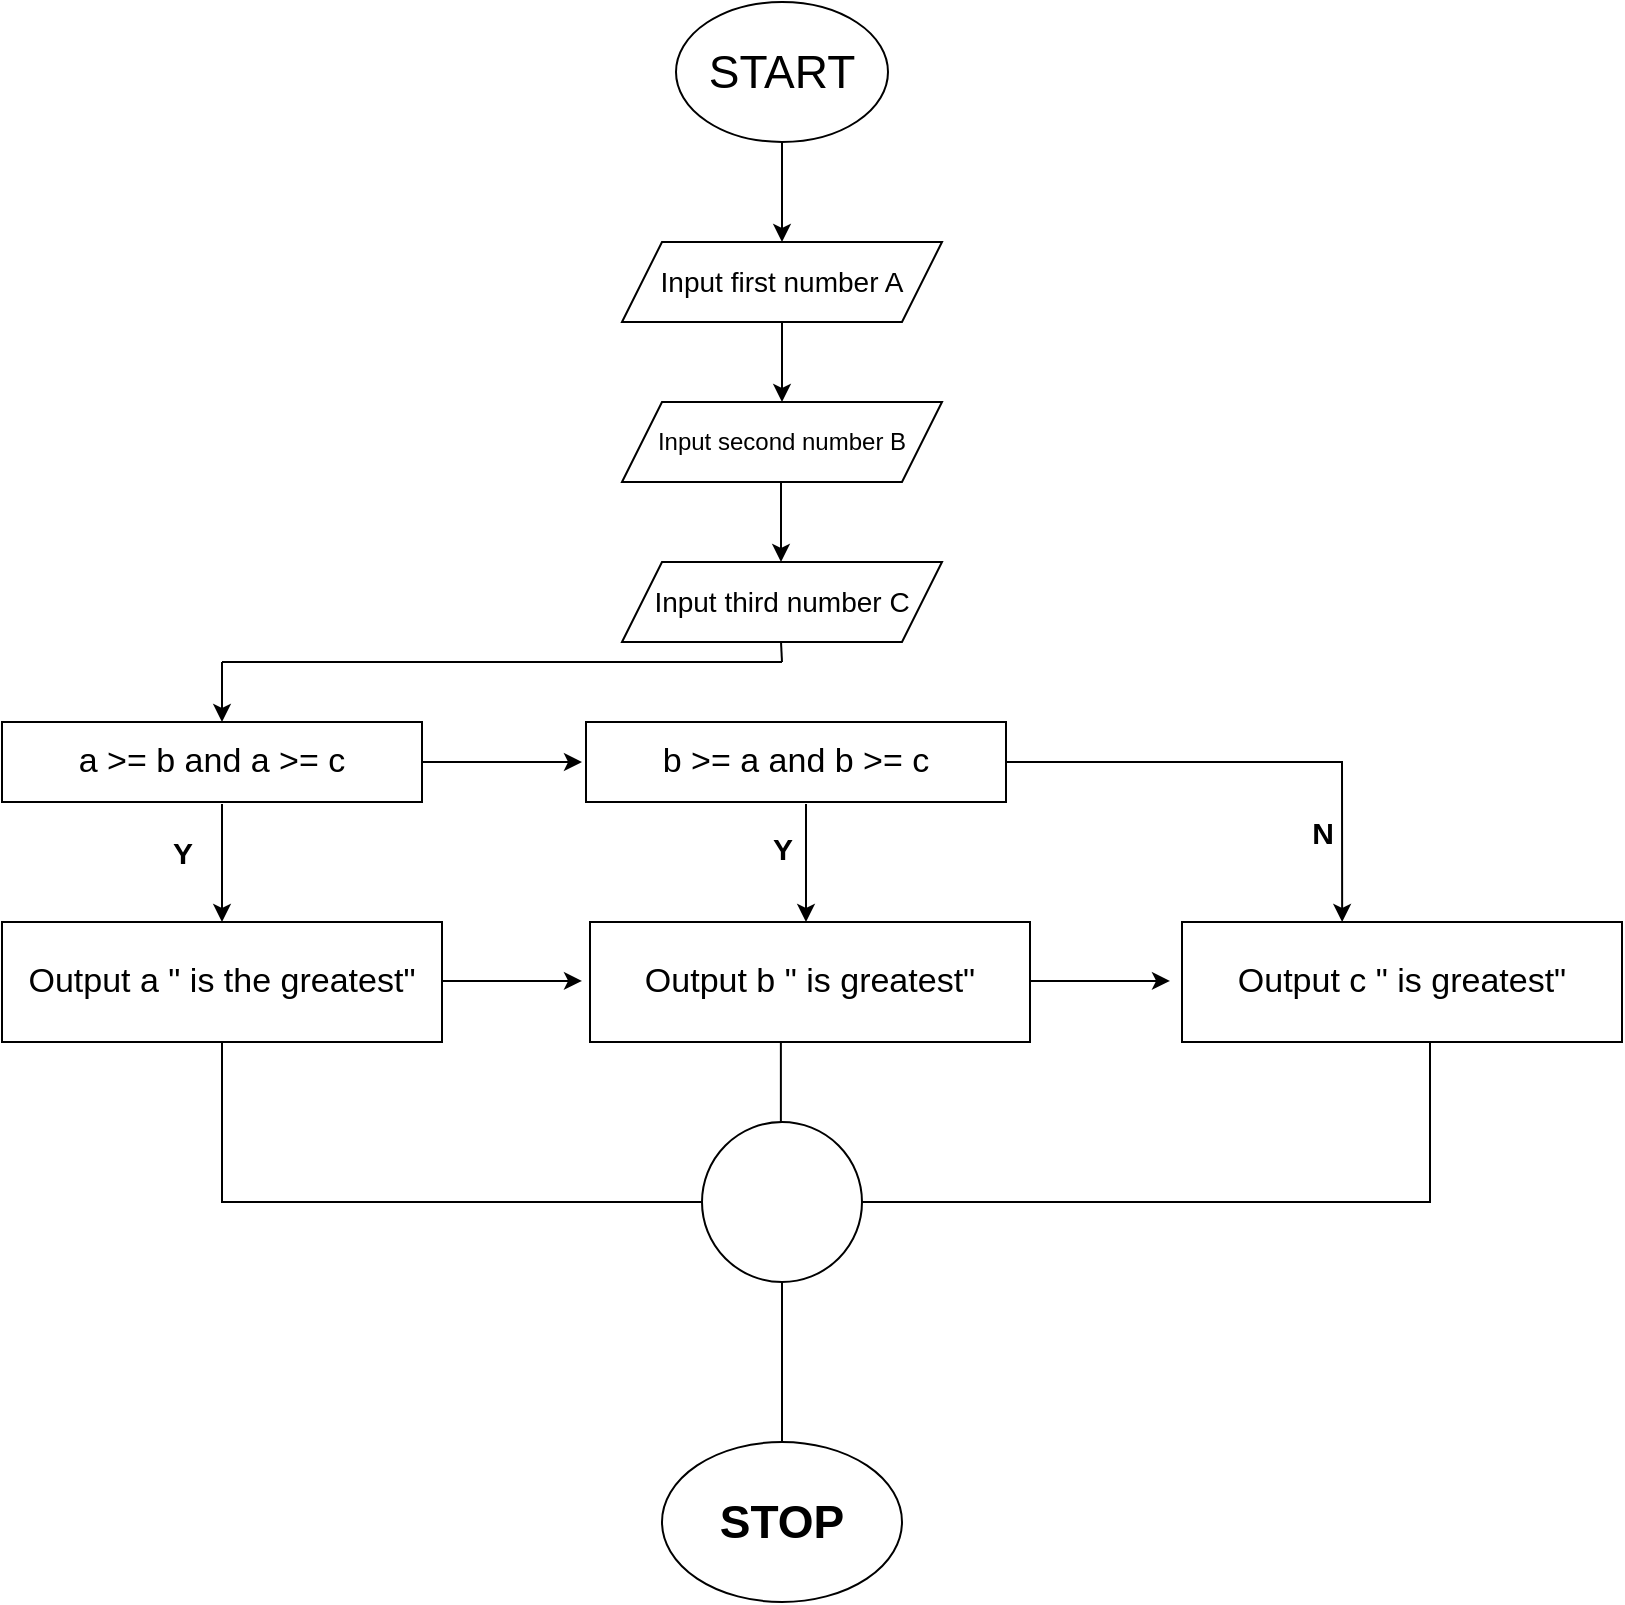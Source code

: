 <mxfile version="24.8.3">
  <diagram name="Page-1" id="_K8HTm0K3EjRv3cY7NTd">
    <mxGraphModel dx="1171" dy="634" grid="1" gridSize="10" guides="1" tooltips="1" connect="1" arrows="1" fold="1" page="1" pageScale="1" pageWidth="827" pageHeight="1169" math="0" shadow="0">
      <root>
        <mxCell id="0" />
        <mxCell id="1" parent="0" />
        <mxCell id="L3wB25ttGsEHEg0RLgfc-32" value="" style="endArrow=none;html=1;rounded=0;" edge="1" parent="1">
          <mxGeometry width="50" height="50" relative="1" as="geometry">
            <mxPoint x="440" y="600" as="sourcePoint" />
            <mxPoint x="724" y="520" as="targetPoint" />
            <Array as="points">
              <mxPoint x="724" y="600" />
            </Array>
          </mxGeometry>
        </mxCell>
        <mxCell id="L3wB25ttGsEHEg0RLgfc-37" style="edgeStyle=orthogonalEdgeStyle;rounded=0;orthogonalLoop=1;jettySize=auto;html=1;entryX=0.5;entryY=0;entryDx=0;entryDy=0;" edge="1" parent="1" source="L3wB25ttGsEHEg0RLgfc-2" target="L3wB25ttGsEHEg0RLgfc-4">
          <mxGeometry relative="1" as="geometry" />
        </mxCell>
        <mxCell id="L3wB25ttGsEHEg0RLgfc-2" value="&lt;font style=&quot;font-size: 23px;&quot;&gt;START&lt;/font&gt;" style="ellipse;whiteSpace=wrap;html=1;" vertex="1" parent="1">
          <mxGeometry x="347" width="106" height="70" as="geometry" />
        </mxCell>
        <mxCell id="L3wB25ttGsEHEg0RLgfc-4" value="&lt;font style=&quot;font-size: 14px;&quot;&gt;Input first number A&lt;/font&gt;" style="shape=parallelogram;perimeter=parallelogramPerimeter;whiteSpace=wrap;html=1;fixedSize=1;align=center;" vertex="1" parent="1">
          <mxGeometry x="320" y="120" width="160" height="40" as="geometry" />
        </mxCell>
        <mxCell id="L3wB25ttGsEHEg0RLgfc-10" value="Input second number B" style="shape=parallelogram;perimeter=parallelogramPerimeter;whiteSpace=wrap;html=1;fixedSize=1;" vertex="1" parent="1">
          <mxGeometry x="320" y="200" width="160" height="40" as="geometry" />
        </mxCell>
        <mxCell id="L3wB25ttGsEHEg0RLgfc-11" value="" style="endArrow=classic;html=1;rounded=0;exitX=0.5;exitY=1;exitDx=0;exitDy=0;entryX=0.5;entryY=0;entryDx=0;entryDy=0;" edge="1" parent="1" source="L3wB25ttGsEHEg0RLgfc-4" target="L3wB25ttGsEHEg0RLgfc-10">
          <mxGeometry width="50" height="50" relative="1" as="geometry">
            <mxPoint x="406.5" y="160" as="sourcePoint" />
            <mxPoint x="407" y="200" as="targetPoint" />
          </mxGeometry>
        </mxCell>
        <mxCell id="L3wB25ttGsEHEg0RLgfc-12" value="" style="endArrow=classic;html=1;rounded=0;" edge="1" parent="1">
          <mxGeometry width="50" height="50" relative="1" as="geometry">
            <mxPoint x="399.5" y="240" as="sourcePoint" />
            <mxPoint x="399.5" y="280" as="targetPoint" />
          </mxGeometry>
        </mxCell>
        <mxCell id="L3wB25ttGsEHEg0RLgfc-13" value="&lt;font style=&quot;font-size: 14px;&quot;&gt;Input third number C&lt;/font&gt;" style="shape=parallelogram;perimeter=parallelogramPerimeter;whiteSpace=wrap;html=1;fixedSize=1;" vertex="1" parent="1">
          <mxGeometry x="320" y="280" width="160" height="40" as="geometry" />
        </mxCell>
        <mxCell id="L3wB25ttGsEHEg0RLgfc-14" value="" style="endArrow=none;html=1;rounded=0;" edge="1" parent="1">
          <mxGeometry width="50" height="50" relative="1" as="geometry">
            <mxPoint x="399.5" y="320" as="sourcePoint" />
            <mxPoint x="400" y="330" as="targetPoint" />
          </mxGeometry>
        </mxCell>
        <mxCell id="L3wB25ttGsEHEg0RLgfc-15" value="" style="endArrow=none;html=1;rounded=0;" edge="1" parent="1">
          <mxGeometry width="50" height="50" relative="1" as="geometry">
            <mxPoint x="120" y="330" as="sourcePoint" />
            <mxPoint x="400" y="330" as="targetPoint" />
          </mxGeometry>
        </mxCell>
        <mxCell id="L3wB25ttGsEHEg0RLgfc-16" value="" style="endArrow=classic;html=1;rounded=0;" edge="1" parent="1">
          <mxGeometry width="50" height="50" relative="1" as="geometry">
            <mxPoint x="120" y="330" as="sourcePoint" />
            <mxPoint x="120" y="360" as="targetPoint" />
          </mxGeometry>
        </mxCell>
        <mxCell id="L3wB25ttGsEHEg0RLgfc-17" value="&lt;font style=&quot;font-size: 17px;&quot;&gt;a &amp;gt;= b and a &amp;gt;= c&lt;/font&gt;" style="rounded=0;whiteSpace=wrap;html=1;" vertex="1" parent="1">
          <mxGeometry x="10" y="360" width="210" height="40" as="geometry" />
        </mxCell>
        <mxCell id="L3wB25ttGsEHEg0RLgfc-18" value="&lt;font style=&quot;font-size: 17px;&quot;&gt;b &amp;gt;= a and b &amp;gt;= c&lt;/font&gt;" style="rounded=0;whiteSpace=wrap;html=1;" vertex="1" parent="1">
          <mxGeometry x="302" y="360" width="210" height="40" as="geometry" />
        </mxCell>
        <mxCell id="L3wB25ttGsEHEg0RLgfc-23" style="edgeStyle=orthogonalEdgeStyle;rounded=0;orthogonalLoop=1;jettySize=auto;html=1;exitX=1;exitY=1;exitDx=0;exitDy=0;" edge="1" parent="1" source="L3wB25ttGsEHEg0RLgfc-19">
          <mxGeometry relative="1" as="geometry">
            <mxPoint x="210.111" y="500.444" as="targetPoint" />
          </mxGeometry>
        </mxCell>
        <mxCell id="L3wB25ttGsEHEg0RLgfc-19" value="&lt;font style=&quot;font-size: 17px;&quot;&gt;Output a &quot; is the greatest&quot;&lt;/font&gt;" style="rounded=0;whiteSpace=wrap;html=1;" vertex="1" parent="1">
          <mxGeometry x="10" y="460" width="220" height="60" as="geometry" />
        </mxCell>
        <mxCell id="L3wB25ttGsEHEg0RLgfc-20" value="" style="endArrow=classic;html=1;rounded=0;" edge="1" parent="1">
          <mxGeometry width="50" height="50" relative="1" as="geometry">
            <mxPoint x="220" y="380" as="sourcePoint" />
            <mxPoint x="300" y="380" as="targetPoint" />
          </mxGeometry>
        </mxCell>
        <mxCell id="L3wB25ttGsEHEg0RLgfc-24" value="&lt;font style=&quot;font-size: 17px;&quot;&gt;Output b &quot; is greatest&quot;&lt;/font&gt;" style="rounded=0;whiteSpace=wrap;html=1;" vertex="1" parent="1">
          <mxGeometry x="304" y="460" width="220" height="60" as="geometry" />
        </mxCell>
        <mxCell id="L3wB25ttGsEHEg0RLgfc-25" value="&lt;font style=&quot;font-size: 17px;&quot;&gt;Output c &quot; is greatest&quot;&lt;/font&gt;" style="rounded=0;whiteSpace=wrap;html=1;" vertex="1" parent="1">
          <mxGeometry x="600" y="460" width="220" height="60" as="geometry" />
        </mxCell>
        <mxCell id="L3wB25ttGsEHEg0RLgfc-26" value="" style="endArrow=classic;html=1;rounded=0;exitX=1;exitY=0.5;exitDx=0;exitDy=0;entryX=0.364;entryY=0;entryDx=0;entryDy=0;entryPerimeter=0;" edge="1" parent="1" source="L3wB25ttGsEHEg0RLgfc-18" target="L3wB25ttGsEHEg0RLgfc-25">
          <mxGeometry width="50" height="50" relative="1" as="geometry">
            <mxPoint x="530" y="360" as="sourcePoint" />
            <mxPoint x="580" y="310" as="targetPoint" />
            <Array as="points">
              <mxPoint x="680" y="380" />
            </Array>
          </mxGeometry>
        </mxCell>
        <mxCell id="L3wB25ttGsEHEg0RLgfc-27" value="" style="endArrow=classic;html=1;rounded=0;" edge="1" parent="1">
          <mxGeometry width="50" height="50" relative="1" as="geometry">
            <mxPoint x="230" y="489.44" as="sourcePoint" />
            <mxPoint x="300" y="489.44" as="targetPoint" />
            <Array as="points">
              <mxPoint x="280" y="489.44" />
            </Array>
          </mxGeometry>
        </mxCell>
        <mxCell id="L3wB25ttGsEHEg0RLgfc-28" value="" style="endArrow=classic;html=1;rounded=0;" edge="1" parent="1">
          <mxGeometry width="50" height="50" relative="1" as="geometry">
            <mxPoint x="524" y="489.44" as="sourcePoint" />
            <mxPoint x="594" y="489.44" as="targetPoint" />
            <Array as="points">
              <mxPoint x="574" y="489.44" />
            </Array>
          </mxGeometry>
        </mxCell>
        <mxCell id="L3wB25ttGsEHEg0RLgfc-29" value="" style="endArrow=classic;html=1;rounded=0;entryX=0.5;entryY=0;entryDx=0;entryDy=0;" edge="1" parent="1" target="L3wB25ttGsEHEg0RLgfc-19">
          <mxGeometry width="50" height="50" relative="1" as="geometry">
            <mxPoint x="120" y="401" as="sourcePoint" />
            <mxPoint x="170" y="355" as="targetPoint" />
          </mxGeometry>
        </mxCell>
        <mxCell id="L3wB25ttGsEHEg0RLgfc-30" value="" style="endArrow=classic;html=1;rounded=0;entryX=0.5;entryY=0;entryDx=0;entryDy=0;" edge="1" parent="1">
          <mxGeometry width="50" height="50" relative="1" as="geometry">
            <mxPoint x="412" y="401" as="sourcePoint" />
            <mxPoint x="412" y="460" as="targetPoint" />
          </mxGeometry>
        </mxCell>
        <mxCell id="L3wB25ttGsEHEg0RLgfc-31" value="" style="endArrow=none;html=1;rounded=0;" edge="1" parent="1">
          <mxGeometry width="50" height="50" relative="1" as="geometry">
            <mxPoint x="120" y="520" as="sourcePoint" />
            <mxPoint x="360" y="600" as="targetPoint" />
            <Array as="points">
              <mxPoint x="120" y="600" />
            </Array>
          </mxGeometry>
        </mxCell>
        <mxCell id="L3wB25ttGsEHEg0RLgfc-33" value="" style="ellipse;whiteSpace=wrap;html=1;aspect=fixed;" vertex="1" parent="1">
          <mxGeometry x="360" y="560" width="80" height="80" as="geometry" />
        </mxCell>
        <mxCell id="L3wB25ttGsEHEg0RLgfc-34" value="" style="endArrow=none;html=1;rounded=0;" edge="1" parent="1">
          <mxGeometry width="50" height="50" relative="1" as="geometry">
            <mxPoint x="399.44" y="560" as="sourcePoint" />
            <mxPoint x="399.44" y="520" as="targetPoint" />
          </mxGeometry>
        </mxCell>
        <mxCell id="L3wB25ttGsEHEg0RLgfc-35" value="" style="endArrow=none;html=1;rounded=0;" edge="1" parent="1">
          <mxGeometry width="50" height="50" relative="1" as="geometry">
            <mxPoint x="400" y="720" as="sourcePoint" />
            <mxPoint x="400" y="640" as="targetPoint" />
          </mxGeometry>
        </mxCell>
        <mxCell id="L3wB25ttGsEHEg0RLgfc-36" value="&lt;b&gt;&lt;font style=&quot;font-size: 23px;&quot;&gt;STOP&lt;/font&gt;&lt;/b&gt;" style="ellipse;whiteSpace=wrap;html=1;" vertex="1" parent="1">
          <mxGeometry x="340" y="720" width="120" height="80" as="geometry" />
        </mxCell>
        <mxCell id="L3wB25ttGsEHEg0RLgfc-38" value="&lt;b&gt;&lt;font style=&quot;font-size: 15px;&quot;&gt;Y&lt;/font&gt;&lt;/b&gt;" style="text;html=1;align=center;verticalAlign=middle;resizable=0;points=[];autosize=1;strokeColor=none;fillColor=none;" vertex="1" parent="1">
          <mxGeometry x="85" y="410" width="30" height="30" as="geometry" />
        </mxCell>
        <mxCell id="L3wB25ttGsEHEg0RLgfc-39" value="&lt;b&gt;&lt;font style=&quot;font-size: 15px;&quot;&gt;Y&lt;/font&gt;&lt;/b&gt;" style="text;html=1;align=center;verticalAlign=middle;resizable=0;points=[];autosize=1;strokeColor=none;fillColor=none;" vertex="1" parent="1">
          <mxGeometry x="385" y="408" width="30" height="30" as="geometry" />
        </mxCell>
        <mxCell id="L3wB25ttGsEHEg0RLgfc-40" value="&lt;font style=&quot;font-size: 15px;&quot;&gt;&lt;b&gt;N&lt;/b&gt;&lt;/font&gt;" style="text;html=1;align=center;verticalAlign=middle;resizable=0;points=[];autosize=1;strokeColor=none;fillColor=none;" vertex="1" parent="1">
          <mxGeometry x="655" y="400" width="30" height="30" as="geometry" />
        </mxCell>
      </root>
    </mxGraphModel>
  </diagram>
</mxfile>
